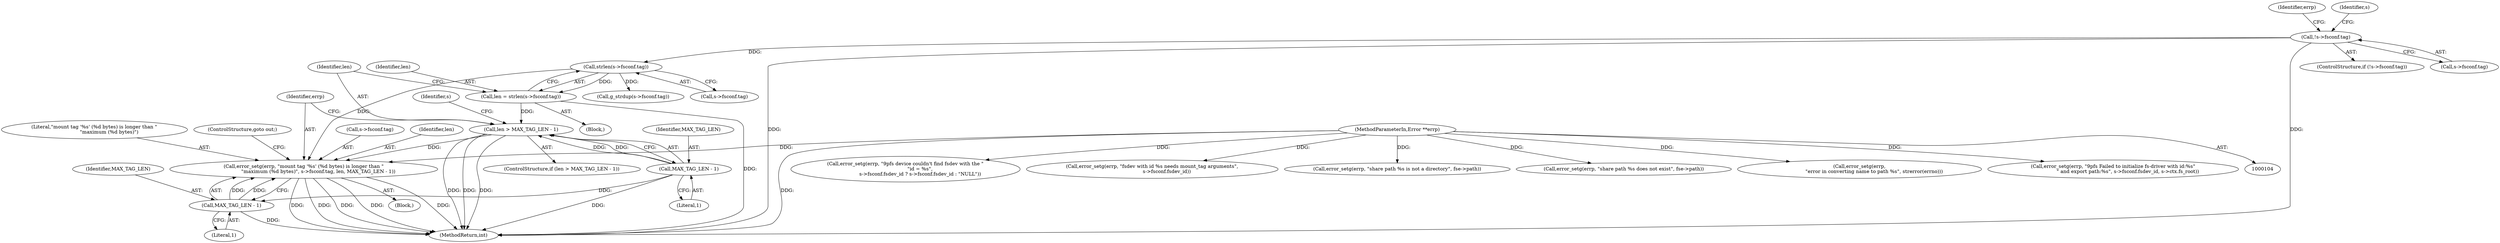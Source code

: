 digraph "0_qemu_4774718e5c194026ba5ee7a28d9be49be3080e42@pointer" {
"1000267" [label="(Call,error_setg(errp, \"mount tag '%s' (%d bytes) is longer than \"\n                   \"maximum (%d bytes)\", s->fsconf.tag, len, MAX_TAG_LEN - 1))"];
"1000106" [label="(MethodParameterIn,Error **errp)"];
"1000254" [label="(Call,strlen(s->fsconf.tag))"];
"1000208" [label="(Call,!s->fsconf.tag)"];
"1000261" [label="(Call,len > MAX_TAG_LEN - 1)"];
"1000252" [label="(Call,len = strlen(s->fsconf.tag))"];
"1000263" [label="(Call,MAX_TAG_LEN - 1)"];
"1000276" [label="(Call,MAX_TAG_LEN - 1)"];
"1000278" [label="(Literal,1)"];
"1000279" [label="(ControlStructure,goto out;)"];
"1000267" [label="(Call,error_setg(errp, \"mount tag '%s' (%d bytes) is longer than \"\n                   \"maximum (%d bytes)\", s->fsconf.tag, len, MAX_TAG_LEN - 1))"];
"1000191" [label="(Call,error_setg(errp, \"9pfs device couldn't find fsdev with the \"\n                   \"id = %s\",\n                   s->fsconf.fsdev_id ? s->fsconf.fsdev_id : \"NULL\"))"];
"1000252" [label="(Call,len = strlen(s->fsconf.tag))"];
"1000270" [label="(Call,s->fsconf.tag)"];
"1000215" [label="(Call,error_setg(errp, \"fsdev with id %s needs mount_tag arguments\",\n                   s->fsconf.fsdev_id))"];
"1000284" [label="(Call,g_strdup(s->fsconf.tag))"];
"1000277" [label="(Identifier,MAX_TAG_LEN)"];
"1000216" [label="(Identifier,errp)"];
"1000264" [label="(Identifier,MAX_TAG_LEN)"];
"1000266" [label="(Block,)"];
"1000207" [label="(ControlStructure,if (!s->fsconf.tag))"];
"1000107" [label="(Block,)"];
"1000265" [label="(Literal,1)"];
"1000255" [label="(Call,s->fsconf.tag)"];
"1000106" [label="(MethodParameterIn,Error **errp)"];
"1000275" [label="(Identifier,len)"];
"1000282" [label="(Identifier,s)"];
"1000269" [label="(Literal,\"mount tag '%s' (%d bytes) is longer than \"\n                   \"maximum (%d bytes)\")"];
"1000253" [label="(Identifier,len)"];
"1000383" [label="(Call,error_setg(errp, \"share path %s is not a directory\", fse->path))"];
"1000268" [label="(Identifier,errp)"];
"1000263" [label="(Call,MAX_TAG_LEN - 1)"];
"1000368" [label="(Call,error_setg(errp, \"share path %s does not exist\", fse->path))"];
"1000261" [label="(Call,len > MAX_TAG_LEN - 1)"];
"1000260" [label="(ControlStructure,if (len > MAX_TAG_LEN - 1))"];
"1000276" [label="(Call,MAX_TAG_LEN - 1)"];
"1000209" [label="(Call,s->fsconf.tag)"];
"1000415" [label="(MethodReturn,int)"];
"1000208" [label="(Call,!s->fsconf.tag)"];
"1000262" [label="(Identifier,len)"];
"1000351" [label="(Call,error_setg(errp,\n                   \"error in converting name to path %s\", strerror(errno)))"];
"1000324" [label="(Call,error_setg(errp, \"9pfs Failed to initialize fs-driver with id:%s\"\n                   \" and export path:%s\", s->fsconf.fsdev_id, s->ctx.fs_root))"];
"1000227" [label="(Identifier,s)"];
"1000254" [label="(Call,strlen(s->fsconf.tag))"];
"1000267" -> "1000266"  [label="AST: "];
"1000267" -> "1000276"  [label="CFG: "];
"1000268" -> "1000267"  [label="AST: "];
"1000269" -> "1000267"  [label="AST: "];
"1000270" -> "1000267"  [label="AST: "];
"1000275" -> "1000267"  [label="AST: "];
"1000276" -> "1000267"  [label="AST: "];
"1000279" -> "1000267"  [label="CFG: "];
"1000267" -> "1000415"  [label="DDG: "];
"1000267" -> "1000415"  [label="DDG: "];
"1000267" -> "1000415"  [label="DDG: "];
"1000267" -> "1000415"  [label="DDG: "];
"1000267" -> "1000415"  [label="DDG: "];
"1000106" -> "1000267"  [label="DDG: "];
"1000254" -> "1000267"  [label="DDG: "];
"1000261" -> "1000267"  [label="DDG: "];
"1000276" -> "1000267"  [label="DDG: "];
"1000276" -> "1000267"  [label="DDG: "];
"1000106" -> "1000104"  [label="AST: "];
"1000106" -> "1000415"  [label="DDG: "];
"1000106" -> "1000191"  [label="DDG: "];
"1000106" -> "1000215"  [label="DDG: "];
"1000106" -> "1000324"  [label="DDG: "];
"1000106" -> "1000351"  [label="DDG: "];
"1000106" -> "1000368"  [label="DDG: "];
"1000106" -> "1000383"  [label="DDG: "];
"1000254" -> "1000252"  [label="AST: "];
"1000254" -> "1000255"  [label="CFG: "];
"1000255" -> "1000254"  [label="AST: "];
"1000252" -> "1000254"  [label="CFG: "];
"1000254" -> "1000252"  [label="DDG: "];
"1000208" -> "1000254"  [label="DDG: "];
"1000254" -> "1000284"  [label="DDG: "];
"1000208" -> "1000207"  [label="AST: "];
"1000208" -> "1000209"  [label="CFG: "];
"1000209" -> "1000208"  [label="AST: "];
"1000216" -> "1000208"  [label="CFG: "];
"1000227" -> "1000208"  [label="CFG: "];
"1000208" -> "1000415"  [label="DDG: "];
"1000208" -> "1000415"  [label="DDG: "];
"1000261" -> "1000260"  [label="AST: "];
"1000261" -> "1000263"  [label="CFG: "];
"1000262" -> "1000261"  [label="AST: "];
"1000263" -> "1000261"  [label="AST: "];
"1000268" -> "1000261"  [label="CFG: "];
"1000282" -> "1000261"  [label="CFG: "];
"1000261" -> "1000415"  [label="DDG: "];
"1000261" -> "1000415"  [label="DDG: "];
"1000261" -> "1000415"  [label="DDG: "];
"1000252" -> "1000261"  [label="DDG: "];
"1000263" -> "1000261"  [label="DDG: "];
"1000263" -> "1000261"  [label="DDG: "];
"1000252" -> "1000107"  [label="AST: "];
"1000253" -> "1000252"  [label="AST: "];
"1000262" -> "1000252"  [label="CFG: "];
"1000252" -> "1000415"  [label="DDG: "];
"1000263" -> "1000265"  [label="CFG: "];
"1000264" -> "1000263"  [label="AST: "];
"1000265" -> "1000263"  [label="AST: "];
"1000263" -> "1000415"  [label="DDG: "];
"1000263" -> "1000276"  [label="DDG: "];
"1000276" -> "1000278"  [label="CFG: "];
"1000277" -> "1000276"  [label="AST: "];
"1000278" -> "1000276"  [label="AST: "];
"1000276" -> "1000415"  [label="DDG: "];
}

